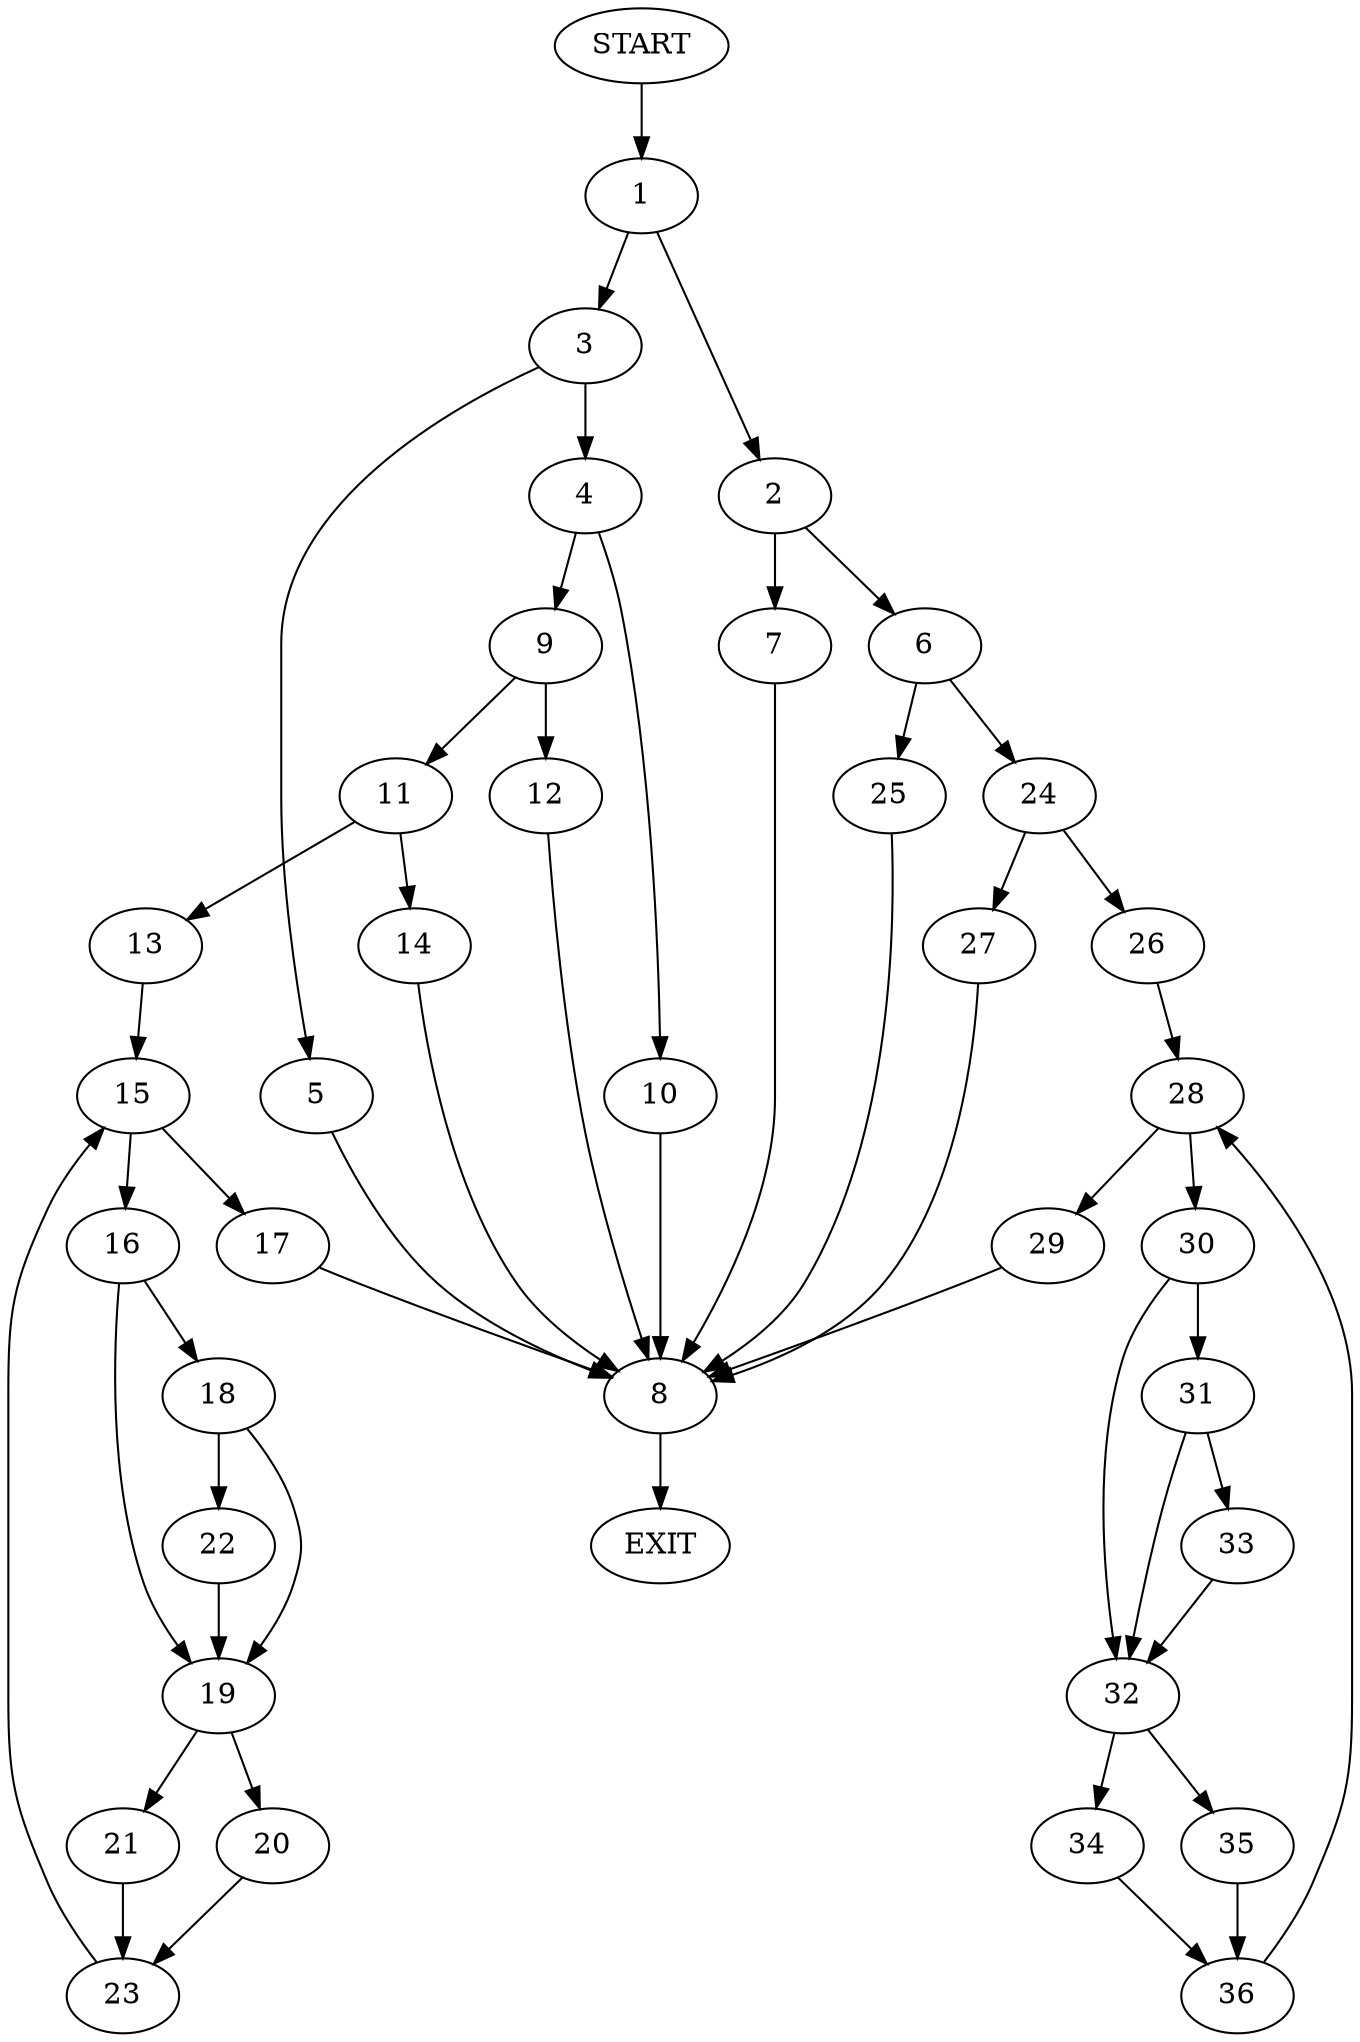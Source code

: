 digraph {
0 [label="START"]
37 [label="EXIT"]
0 -> 1
1 -> 2
1 -> 3
3 -> 4
3 -> 5
2 -> 6
2 -> 7
5 -> 8
4 -> 9
4 -> 10
8 -> 37
9 -> 11
9 -> 12
10 -> 8
11 -> 13
11 -> 14
12 -> 8
14 -> 8
13 -> 15
15 -> 16
15 -> 17
17 -> 8
16 -> 18
16 -> 19
19 -> 20
19 -> 21
18 -> 22
18 -> 19
22 -> 19
21 -> 23
20 -> 23
23 -> 15
7 -> 8
6 -> 24
6 -> 25
24 -> 26
24 -> 27
25 -> 8
26 -> 28
27 -> 8
28 -> 29
28 -> 30
30 -> 31
30 -> 32
29 -> 8
31 -> 33
31 -> 32
32 -> 34
32 -> 35
33 -> 32
34 -> 36
35 -> 36
36 -> 28
}
